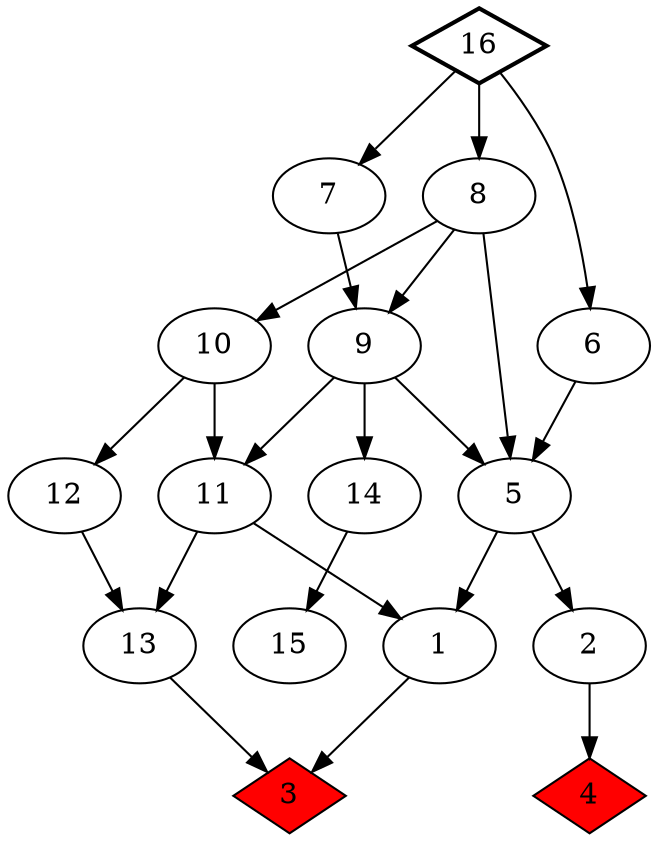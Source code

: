 
digraph G {
	{ 
    node [shape=diamond, style=filled]
    3,4 [fillcolor=red]
	}
	{
	node [shape=diamond, style=bold]
	16 [colour=darkgreen]
	}
	16 -> 6, 7, 8
	6 -> 5
	5 -> 2, 1
	2 -> 4
	1 -> 3
	7 -> 9
	8 -> 5, 9, 10
	9 -> 5, 11, 14
	10 -> 11, 12
	13 -> 3
	12 -> 13
	14 -> 15
	11 -> 13, 1
}
